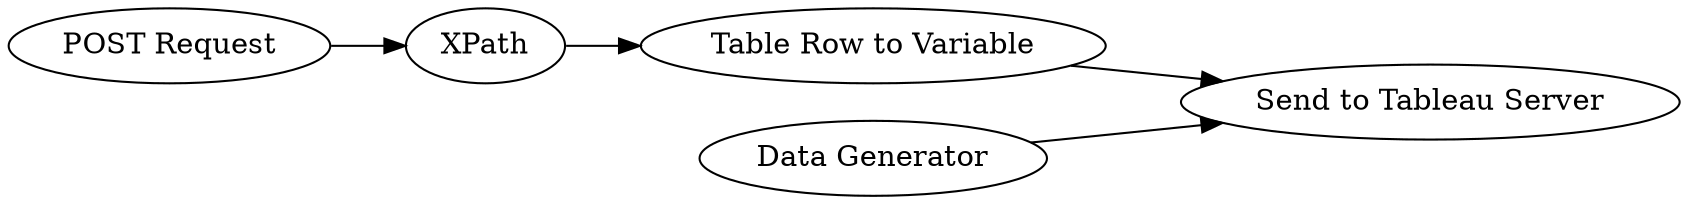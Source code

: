 digraph {
	"-3820135573927331310_4" [label="Send to Tableau Server"]
	"-3820135573927331310_6" [label="Table Row to Variable"]
	"-3820135573927331310_1" [label="POST Request"]
	"-3820135573927331310_3" [label="Data Generator"]
	"-3820135573927331310_2" [label=XPath]
	"-3820135573927331310_3" -> "-3820135573927331310_4"
	"-3820135573927331310_2" -> "-3820135573927331310_6"
	"-3820135573927331310_6" -> "-3820135573927331310_4"
	"-3820135573927331310_1" -> "-3820135573927331310_2"
	rankdir=LR
}
